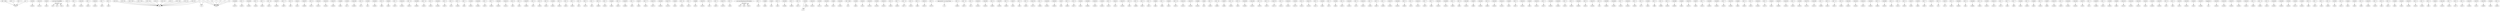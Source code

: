 digraph g {
0[label="i335 - b336"]
1[label="i335"]
0->1[label=""]
2[label="r1[i335]"]
3[label="$c254"]
2->3[label=""]
4[label="r1[$i113]"]
5[label="$c114"]
4->5[label=""]
6[label="r1[$i31]"]
7[label="$c32"]
6->7[label=""]
8[label="java.lang.StringBuffer"]
9[label="$r3"]
8->9[label="type"]
10[label="i335 + -1"]
10->1[label=""]
11[label="i335 - 4"]
12[label="$i9"]
11->12[label=""]
13[label="i335 - 1"]
14[label="$i47"]
13->14[label=""]
15[label="r1[$i133]"]
16[label="$c134"]
15->16[label=""]
17[label="i335 - 1"]
18[label="$i251"]
17->18[label=""]
19[label="r1[$i331]"]
20[label="$c332"]
19->20[label=""]
21[label="i335 - 7"]
22[label="$i97"]
21->22[label=""]
23[label="i335 - 3"]
24[label="$i43"]
23->24[label=""]
25[label="s334 | 4"]
26[label="s334"]
25->26[label=""]
27[label="r1[$i269]"]
28[label="$c270"]
27->28[label=""]
29[label="i335 - 2"]
30[label="$i197"]
29->30[label=""]
31[label="r1[$i199]"]
32[label="$c200"]
31->32[label=""]
33[label="i335 - 3"]
34[label="$i145"]
33->34[label=""]
35[label="i335 - 1"]
36[label="$i325"]
35->36[label=""]
37[label="i335 - 16"]
38[label="$i221"]
37->38[label=""]
39[label="r1[$i257]"]
40[label="$c258"]
39->40[label=""]
41[label="i335 - 17"]
42[label="$i287"]
41->42[label=""]
43[label="i335 - 9"]
44[label="$i67"]
43->44[label=""]
45[label="r1[$i21]"]
46[label="$c22"]
45->46[label=""]
47[label="r1[$i207]"]
48[label="$c208"]
47->48[label=""]
49[label="i335 - 6"]
50[label="$i127"]
49->50[label=""]
51[label="r1[$i101]"]
52[label="$c102"]
51->52[label=""]
53[label="r1[$i125]"]
54[label="$c126"]
53->54[label=""]
55[label="r1[$i227]"]
56[label="$c228"]
55->56[label=""]
57[label="r1[$i89]"]
58[label="$c90"]
57->58[label=""]
59[label="r1[i335]"]
60[label="$c17"]
59->60[label=""]
61[label="r1[$i159]"]
62[label="$c160"]
61->62[label=""]
63[label="i335 - 6"]
64[label="$i71"]
63->64[label=""]
65[label="r1[i335]"]
66[label="$c2"]
65->66[label=""]
67[label="r1[$i281]"]
68[label="$c282"]
67->68[label=""]
69[label="i335 - 8"]
70[label="$i65"]
69->70[label=""]
71[label="r1[$i55]"]
72[label="$c56"]
71->72[label=""]
73[label="i335 - 2"]
74[label="$i107"]
73->74[label=""]
75[label="r1[$i315]"]
76[label="$c316"]
75->76[label=""]
77[label="i335 - 15"]
78[label="$i223"]
77->78[label=""]
79[label="r1[$i299]"]
80[label="$c300"]
79->80[label=""]
81[label="i335 - 14"]
82[label="$i225"]
81->82[label=""]
83[label="i335 - 5"]
84[label="$i191"]
83->84[label=""]
85[label="r1[$i195]"]
86[label="$c196"]
85->86[label=""]
87[label="i335 - 3"]
88[label="$i247"]
87->88[label=""]
89[label="i335 - 2"]
90[label="$i13"]
89->90[label=""]
91[label="i335 - 1"]
92[label="$i109"]
91->92[label=""]
93[label="i335 - 1"]
94[label="$i81"]
93->94[label=""]
95[label="r1[i335]"]
96[label="$c301"]
95->96[label=""]
97[label="r1[$i259]"]
98[label="$c260"]
97->98[label=""]
99[label="i335 - 1"]
100[label="$i167"]
99->100[label=""]
101[label="i335 - 7"]
102[label="$i183"]
101->102[label=""]
103[label="r1[$i245]"]
104[label="$c246"]
103->104[label=""]
105[label="r1[$i121]"]
106[label="$c122"]
105->106[label=""]
107[label="0"]
108[label="z1"]
107->108[label=""]
109[label="i335 - 8"]
110[label="$i33"]
109->110[label=""]
111[label="i335 - 2"]
112[label="$i53"]
111->112[label=""]
113[label="1"]
113->108[label=""]
114[label="r1[$i297]"]
115[label="$c298"]
114->115[label=""]
116[label="i335 - 4"]
117[label="$i57"]
116->117[label=""]
118[label="i335 - 9"]
119[label="$i235"]
118->119[label=""]
120[label="i335 - 6"]
121[label="$i241"]
120->121[label=""]
122[label="r1[i335]"]
123[label="$c201"]
122->123[label=""]
124[label="i335 - 5"]
125[label="$i243"]
124->125[label=""]
126[label="i335 - 4"]
127[label="$i331"]
126->127[label=""]
128[label="i335 - 1"]
129[label="$i255"]
128->129[label=""]
130[label="i335 - 9"]
131[label="$i31"]
130->131[label=""]
132[label="i335 - 3"]
133[label="$i175"]
132->133[label=""]
134[label="i335 - 1"]
135[label="$i51"]
134->135[label=""]
136[label="i335 - 8"]
137[label="$i269"]
136->137[label=""]
138[label="i335 - 2"]
139[label="$i135"]
138->139[label=""]
140[label="r1[$i45]"]
141[label="$c46"]
140->141[label=""]
142[label="i335 - 4"]
143[label="$i315"]
142->143[label=""]
144[label="r1[$i267]"]
145[label="$c268"]
144->145[label=""]
146[label="i335 - 2"]
147[label="$i87"]
146->147[label=""]
148[label="r1[$i47]"]
149[label="$c48"]
148->149[label=""]
150[label="i335 - 17"]
151[label="$i219"]
150->151[label=""]
152[label="r1[$i271]"]
153[label="$c272"]
152->153[label=""]
154[label="r1[$i203]"]
155[label="$c204"]
154->155[label=""]
156[label="r1[$i177]"]
157[label="$c178"]
156->157[label=""]
158[label="r1[$i43]"]
159[label="$c44"]
158->159[label=""]
160[label="i335 - 10"]
161[label="$i233"]
160->161[label=""]
162[label="i335 - 1"]
163[label="$i113"]
162->163[label=""]
164[label="r1[$i69]"]
165[label="$c70"]
164->165[label=""]
166[label="r1[$i275]"]
167[label="$c276"]
166->167[label=""]
168[label="i335 - 5"]
169[label="$i27"]
168->169[label=""]
170[label="i335 - 3"]
171[label="$i307"]
170->171[label=""]
172[label="r1[$i277]"]
173[label="$c278"]
172->173[label=""]
174[label="i335 - 5"]
175[label="$i39"]
174->175[label=""]
176[label="java.lang.IllegalArgumentException"]
177[label="$r2"]
176->177[label="type"]
178[label="i335 - 1"]
179[label="$i15"]
178->179[label=""]
180[label="r1[$i85]"]
181[label="$c86"]
180->181[label=""]
182[label="r1[$i3]"]
183[label="$c4"]
182->183[label=""]
184[label="i335 - 3"]
185[label="$i23"]
184->185[label=""]
186[label="r1[$i185]"]
187[label="$c186"]
186->187[label=""]
188[label="i335 - 1"]
189[label="$i303"]
188->189[label=""]
190[label="i335 - 9"]
191[label="$i271"]
190->191[label=""]
192[label="r1[i335]"]
193[label="c0"]
192->193[label=""]
194[label="r1[$i213]"]
195[label="$c214"]
194->195[label=""]
196[label="r1[i335]"]
197[label="$c111"]
196->197[label=""]
198[label="r1[$i105]"]
199[label="$c106"]
198->199[label=""]
200[label="r1[$i9]"]
201[label="$c10"]
200->201[label=""]
202[label="r1[$i163]"]
203[label="$c164"]
202->203[label=""]
204[label="i335 - b336"]
205[label="$i3"]
204->205[label=""]
206[label="r1[i335]"]
207[label="$c83"]
206->207[label=""]
208[label="r1[$i13]"]
209[label="$c14"]
208->209[label=""]
210[label="r1[$i223]"]
211[label="$c224"]
210->211[label=""]
212[label="r1[i335]"]
213[label="$c139"]
212->213[label=""]
214[label="r1[$i221]"]
215[label="$c222"]
214->215[label=""]
216[label="i335 - 6"]
217[label="$i181"]
216->217[label=""]
218[label="i335 - 7"]
219[label="$i239"]
218->219[label=""]
220[label="i335 - 12"]
221[label="$i277"]
220->221[label=""]
222[label="i335 - 6"]
223[label="$i123"]
222->223[label=""]
224[label="i335 - 5"]
225[label="$i59"]
224->225[label=""]
226[label="r1[$i311]"]
227[label="$c312"]
226->227[label=""]
228[label="i335 - 5"]
229[label="$i179"]
228->229[label=""]
230[label="@parameter0: java.lang.String"]
231[label="r0"]
230->231[label=""]
232[label="i335 - 4"]
233[label="$i209"]
232->233[label=""]
234[label="s334 | 256"]
234->26[label=""]
235[label="i335 - 13"]
236[label="$i227"]
235->236[label=""]
237[label="i335 - 3"]
238[label="$i11"]
237->238[label=""]
239[label="r1[$i191]"]
240[label="$c192"]
239->240[label=""]
241[label="r1[$i193]"]
242[label="$c194"]
241->242[label=""]
243[label="i335 - 6"]
244[label="$i189"]
243->244[label=""]
245[label="r1[$i197]"]
246[label="$c198"]
245->246[label=""]
247[label="i335 - 3"]
248[label="$i259"]
247->248[label=""]
249[label="r1[$i27]"]
250[label="$c28"]
249->250[label=""]
251[label="i335 - 3"]
252[label="$i55"]
251->252[label=""]
253[label="i335 - 5"]
254[label="$i291"]
253->254[label=""]
255[label="r1[$i173]"]
256[label="$c174"]
255->256[label=""]
257[label="i335 - 2"]
258[label="$i305"]
257->258[label=""]
259[label="s334 | 16"]
259->26[label=""]
260[label="r1[$i235]"]
261[label="$c236"]
260->261[label=""]
262[label="r1[$i261]"]
263[label="$c262"]
262->263[label=""]
264[label="r1[$i7]"]
265[label="$c8"]
264->265[label=""]
266[label="i335 - 2"]
267[label="$i205"]
266->267[label=""]
268[label="i335 - 6"]
269[label="$i157"]
268->269[label=""]
270[label="r1[$i33]"]
271[label="$c34"]
270->271[label=""]
272[label="r1[$i305]"]
273[label="$c306"]
272->273[label=""]
274[label="r1[$i251]"]
275[label="$c252"]
274->275[label=""]
276[label="r1[i335]"]
277[label="$c202"]
276->277[label=""]
278[label="i335 - 2"]
279[label="$i115"]
278->279[label=""]
280[label="r1[$i11]"]
281[label="$c12"]
280->281[label=""]
282[label="r1[$i157]"]
283[label="$c158"]
282->283[label=""]
284[label="i335 - 4"]
285[label="$i25"]
284->285[label=""]
286[label="i335 - 4"]
287[label="$i309"]
286->287[label=""]
288[label="i335 - 3"]
289[label="$i207"]
288->289[label=""]
290[label="i335 - 5"]
291[label="$i211"]
290->291[label=""]
292[label="r1[$i81]"]
293[label="$c82"]
292->293[label=""]
294[label="i335 - 1"]
295[label="$i85"]
294->295[label=""]
296[label="r1[$i53]"]
297[label="$c54"]
296->297[label=""]
298[label="s334 | 65"]
298->26[label=""]
299[label="i335 - 10"]
300[label="$i273"]
299->300[label=""]
301[label="r1[$i131]"]
302[label="$c132"]
301->302[label=""]
303[label="r1[$i127]"]
304[label="$c128"]
303->304[label=""]
305[label="r1[$i99]"]
306[label="$c100"]
305->306[label=""]
307[label="r1[$i5]"]
308[label="$c6"]
307->308[label=""]
309[label="i335 - 3"]
310[label="$i195"]
309->310[label=""]
311[label="i335 - 16"]
312[label="$i285"]
311->312[label=""]
313[label="r1[$i97]"]
314[label="$c98"]
313->314[label=""]
315[label="i335 - 12"]
316[label="$i229"]
315->316[label=""]
317[label="i335 - 6"]
318[label="$i29"]
317->318[label=""]
319[label="r1[$i239]"]
320[label="$c240"]
319->320[label=""]
321[label="r1[$i129]"]
322[label="$c130"]
321->322[label=""]
323[label="i335 - 13"]
324[label="$i279"]
323->324[label=""]
325[label="i335 - 11"]
326[label="$i275"]
325->326[label=""]
327[label="r1[$i171]"]
328[label="$c172"]
327->328[label=""]
329[label="i335 - 5"]
330[label="$i121"]
329->330[label=""]
331[label="r1[$i161]"]
332[label="$c162"]
331->332[label=""]
333[label="r1[i335]"]
334[label="$c170"]
333->334[label=""]
335[label="i335 - 6"]
336[label="$i151"]
335->336[label=""]
337[label="$r7"]
8->337[label="type"]
338[label="r1[$i117]"]
339[label="$c118"]
338->339[label=""]
340[label="i335 - 3"]
341[label="$i117"]
340->341[label=""]
342[label="r1[i335]"]
343[label="$c49"]
342->343[label=""]
344[label="i335 - 5"]
345[label="$i73"]
344->345[label=""]
346[label="r1[i335]"]
347[label="$c50"]
346->347[label=""]
348[label="i335 - 8"]
349[label="$i237"]
348->349[label=""]
350[label="r1[$i181]"]
351[label="$c182"]
350->351[label=""]
352[label="i335 - 4"]
353[label="$i75"]
352->353[label=""]
354[label="r1[$i231]"]
355[label="$c232"]
354->355[label=""]
356[label="i335 - 2"]
357[label="$i165"]
356->357[label=""]
358[label="i335 - 2"]
359[label="$i257"]
358->359[label=""]
360[label="i335 - 1"]
361[label="$i199"]
360->361[label=""]
362[label="$r6"]
176->362[label="type"]
363[label="r1[$i317]"]
364[label="$c318"]
363->364[label=""]
365[label="r1[$i229]"]
366[label="$c230"]
365->366[label=""]
367[label="5"]
368[label="b336"]
367->368[label=""]
369[label="i335 - 5"]
370[label="$i263"]
369->370[label=""]
371[label="i335 - 2"]
372[label="$i79"]
371->372[label=""]
373[label="r1[$i151]"]
374[label="$c152"]
373->374[label=""]
113->368[label=""]
375[label="i335 - 7"]
376[label="$i187"]
375->376[label=""]
377[label="i335 - 7"]
378[label="$i63"]
377->378[label=""]
379[label="r1[$i225]"]
380[label="$c226"]
379->380[label=""]
381[label="r1[$i209]"]
382[label="$c210"]
381->382[label=""]
383[label="i335 - 1"]
384[label="$i203"]
383->384[label=""]
385[label="i335 - 6"]
386[label="$i95"]
385->386[label=""]
387[label="r1[$i149]"]
388[label="$c150"]
387->388[label=""]
389[label="s334 | 66"]
389->26[label=""]
390[label="r1[$i67]"]
391[label="$c68"]
390->391[label=""]
107->26[label=""]
392[label="r1[$i165]"]
393[label="$c166"]
392->393[label=""]
394[label="s334 | 2015"]
394->26[label=""]
395[label="i335 - 6"]
396[label="$i265"]
395->396[label=""]
397[label="r1[$i243]"]
398[label="$c244"]
397->398[label=""]
399[label="r1[$i141]"]
400[label="$c142"]
399->400[label=""]
401[label="r1[$i39]"]
402[label="$c40"]
401->402[label=""]
403[label="i335 - 3"]
404[label="$i317"]
403->404[label=""]
405[label="r1[$i215]"]
406[label="$c216"]
405->406[label=""]
407[label="r1[$i91]"]
408[label="$c92"]
407->408[label=""]
409[label="r1[$i313]"]
410[label="$c314"]
409->410[label=""]
411[label="i335 - 1"]
412[label="$i137"]
411->412[label=""]
413[label="r1[$i329]"]
414[label="$c330"]
413->414[label=""]
415[label="r1[$i303]"]
416[label="$c304"]
415->416[label=""]
417[label="i335 - 3"]
418[label="$i133"]
417->418[label=""]
419[label="i335 - 2"]
420[label="$i319"]
419->420[label=""]
421[label="r1[$i265]"]
422[label="$c266"]
421->422[label=""]
423[label="i335 - 6"]
424[label="$i313"]
423->424[label=""]
425[label="r1[$i137]"]
426[label="$c138"]
425->426[label=""]
427[label="i335 - 6"]
428[label="$i5"]
427->428[label=""]
429[label="18"]
429->368[label=""]
430[label="r1[$i295]"]
431[label="$c296"]
430->431[label=""]
432[label="r1[$i189]"]
433[label="$c190"]
432->433[label=""]
434[label="i335 - 7"]
435[label="$i153"]
434->435[label=""]
436[label="r1[$i319]"]
437[label="$c320"]
436->437[label=""]
438[label="7"]
438->368[label=""]
439[label="i335 - 3"]
440[label="$i329"]
439->440[label=""]
441[label="8"]
441->368[label=""]
442[label="i335 - 3"]
443[label="$i77"]
442->443[label=""]
444[label="r1[i335]"]
445[label="$c84"]
444->445[label=""]
446[label="9"]
446->368[label=""]
447[label="i335 - 3"]
448[label="$i89"]
447->448[label=""]
449[label="10"]
449->368[label=""]
450[label="i335 - 6"]
451[label="$i289"]
450->451[label=""]
452[label="i335 - 5"]
453[label="$i159"]
452->453[label=""]
454[label="s334 | 1024"]
454->26[label=""]
455[label="r1[$i289]"]
456[label="$c290"]
455->456[label=""]
457[label="r1[$i93]"]
458[label="$c94"]
457->458[label=""]
459[label="r1[$i273]"]
460[label="$c274"]
459->460[label=""]
461[label="r1[$i57]"]
462[label="$c58"]
461->462[label=""]
463[label="i335 - 7"]
464[label="$i215"]
463->464[label=""]
465[label="r1[$i205]"]
466[label="$c206"]
465->466[label=""]
467[label="r1[$i263]"]
468[label="$c264"]
467->468[label=""]
469[label="i335 - 7"]
470[label="$i125"]
469->470[label=""]
471[label="r1[$i179]"]
472[label="$c180"]
471->472[label=""]
473[label="i335 + -1"]
473->1[label=""]
474[label="r1[$i65]"]
475[label="$c66"]
474->475[label=""]
476[label="i335 - 4"]
477[label="$i245"]
476->477[label=""]
478[label="i335 - 5"]
479[label="$i101"]
478->479[label=""]
480[label="r1[$i325]"]
481[label="$c326"]
480->481[label=""]
482[label="i335 - 2"]
483[label="$i173"]
482->483[label=""]
484[label="r1[$i41]"]
485[label="$c42"]
484->485[label=""]
486[label="r1[$i307]"]
487[label="$c308"]
486->487[label=""]
488[label="s334 | 64"]
488->26[label=""]
489[label="r1[$i153]"]
490[label="$c154"]
489->490[label=""]
491[label="i335 - 2"]
492[label="$i143"]
491->492[label=""]
493[label="r1[i335]"]
494[label="$c253"]
493->494[label=""]
495[label="r1[$i175]"]
496[label="$c176"]
495->496[label=""]
497[label="r1[$i109]"]
498[label="$c110"]
497->498[label=""]
499[label="i335 - 1"]
500[label="$i299"]
499->500[label=""]
501[label="$r11"]
8->501[label="type"]
502[label="i335 - 4"]
503[label="$i161"]
502->503[label=""]
504[label="i335 - 11"]
505[label="$i231"]
504->505[label=""]
506[label="i335 - 8"]
507[label="$i185"]
506->507[label=""]
508[label="r1[$i219]"]
509[label="$c220"]
508->509[label=""]
510[label="r1[$i143]"]
511[label="$c144"]
510->511[label=""]
512[label="r1[$i321]"]
513[label="$c322"]
512->513[label=""]
514[label="r1[$i291]"]
515[label="$c292"]
514->515[label=""]
516[label="i335 - 3"]
517[label="$i295"]
516->517[label=""]
518[label="r1[$i309]"]
519[label="$c310"]
518->519[label=""]
520[label="i335 - 4"]
521[label="$i261"]
520->521[label=""]
522[label="i335 - 4"]
523[label="$i131"]
522->523[label=""]
524[label="i335 - 4"]
525[label="$i103"]
524->525[label=""]
526[label="r1[$i37]"]
527[label="$c38"]
526->527[label=""]
528[label="r1[$i79]"]
529[label="$c80"]
528->529[label=""]
530[label="i335 - 7"]
531[label="$i267"]
530->531[label=""]
532[label="r1[$i217]"]
533[label="$c218"]
532->533[label=""]
534[label="i335 - 5"]
535[label="$i7"]
534->535[label=""]
536[label="$i1 - 1"]
536->1[label=""]
537[label="r1[$i71]"]
538[label="$c72"]
537->538[label=""]
539[label="i335 - 2"]
540[label="$i327"]
539->540[label=""]
541[label="r1[$i283]"]
542[label="$c284"]
541->542[label=""]
543[label="i335 - 4"]
544[label="$i41"]
543->544[label=""]
545[label="r1[$i285]"]
546[label="$c286"]
545->546[label=""]
547[label="i335 - 14"]
548[label="$i281"]
547->548[label=""]
549[label="r1[i335]"]
550[label="$c323"]
549->550[label=""]
551[label="r1[$i211]"]
552[label="$c212"]
551->552[label=""]
553[label="i335 - 1"]
554[label="$i171"]
553->554[label=""]
555[label="i335 - 7"]
556[label="$i35"]
555->556[label=""]
557[label="i335 - 7"]
558[label="$i69"]
557->558[label=""]
559[label="r1[$i29]"]
560[label="$c30"]
559->560[label=""]
561[label="i335 - 3"]
562[label="$i163"]
561->562[label=""]
563[label="r1[$i63]"]
564[label="$c64"]
563->564[label=""]
565[label="i335 - 3"]
566[label="$i105"]
565->566[label=""]
567[label="r1[$i87]"]
568[label="$c88"]
567->568[label=""]
569[label="r1[$i147]"]
570[label="$c148"]
569->570[label=""]
571[label="i335 - 2"]
572[label="$i297"]
571->572[label=""]
573[label="r1[$i183]"]
574[label="$c184"]
573->574[label=""]
575[label="r1[$i145]"]
576[label="$c146"]
575->576[label=""]
577[label="r1[$i77]"]
578[label="$c78"]
577->578[label=""]
579[label="i335 - 2"]
580[label="$i21"]
579->580[label=""]
581[label="r1[$i287]"]
582[label="$c288"]
581->582[label=""]
583[label="i335 - 1"]
584[label="$i141"]
583->584[label=""]
585[label="r1[i335]"]
586[label="$c302"]
585->586[label=""]
587[label="r1[$i95]"]
588[label="$c96"]
587->588[label=""]
589[label="r1[$i115]"]
590[label="$c116"]
589->590[label=""]
591[label="$r10"]
176->591[label="type"]
592[label="r1[$i135]"]
593[label="$c136"]
592->593[label=""]
594[label="r1[$i123]"]
595[label="$c124"]
594->595[label=""]
596[label="r1[$i15]"]
597[label="$c16"]
596->597[label=""]
598[label="r1[i335]"]
599[label="$c169"]
598->599[label=""]
600[label="r1[$i237]"]
601[label="$c238"]
600->601[label=""]
602[label="i335 - 6"]
603[label="$i37"]
602->603[label=""]
604[label="i335 - 2"]
605[label="$i45"]
604->605[label=""]
606[label="r1[$i75]"]
607[label="$c76"]
606->607[label=""]
608[label="r1[$i103]"]
609[label="$c104"]
608->609[label=""]
610[label="r1[$i23]"]
611[label="$c24"]
610->611[label=""]
612[label="r1[$i187]"]
613[label="$c188"]
612->613[label=""]
614[label="lengthof r1"]
615[label="$i1"]
614->615[label=""]
616[label="r1[$i233]"]
617[label="$c234"]
616->617[label=""]
618[label="r1[$i155]"]
619[label="$c156"]
618->619[label=""]
620[label="r1[$i327]"]
621[label="$c328"]
620->621[label=""]
622[label="r1[$i255]"]
623[label="$c256"]
622->623[label=""]
624[label="r1[$i241]"]
625[label="$c242"]
624->625[label=""]
626[label="i335 - 2"]
627[label="$i249"]
626->627[label=""]
628[label="i335 - 15"]
629[label="$i283"]
628->629[label=""]
630[label="i335 - 6"]
631[label="$i213"]
630->631[label=""]
632[label="r1[$i249]"]
633[label="$c250"]
632->633[label=""]
634[label="r1[$i293]"]
635[label="$c294"]
634->635[label=""]
636[label="r1[i335]"]
637[label="$c140"]
636->637[label=""]
638[label="r1[i335]"]
639[label="$c112"]
638->639[label=""]
640[label="r1[i335]"]
641[label="$c324"]
640->641[label=""]
642[label="i335 - 5"]
643[label="$i93"]
642->643[label=""]
644[label="i335 - 1"]
645[label="$i321"]
644->645[label=""]
646[label="i335 - 1"]
647[label="$i19"]
646->647[label=""]
648[label="i335 - 4"]
649[label="$i293"]
648->649[label=""]
650[label="r1[i335]"]
651[label="$c18"]
650->651[label=""]
652[label="i335 - 8"]
653[label="$i217"]
652->653[label=""]
654[label="s334 | 192"]
654->26[label=""]
655[label="r1[$i61]"]
656[label="$c62"]
655->656[label=""]
657[label="r1[$i25]"]
658[label="$c26"]
657->658[label=""]
659[label="i335 - 6"]
660[label="$i99"]
659->660[label=""]
661[label="s334 | 8"]
661->26[label=""]
662[label="r1[$i247]"]
663[label="$c248"]
662->663[label=""]
664[label="i335 - 5"]
665[label="$i129"]
664->665[label=""]
666[label="i335 - 6"]
667[label="$i61"]
666->667[label=""]
668[label="i335 - 5"]
669[label="$i311"]
668->669[label=""]
670[label="r1[$i59]"]
671[label="$c60"]
670->671[label=""]
672[label="r1[$i19]"]
673[label="$c20"]
672->673[label=""]
674[label="r1[$i107]"]
675[label="$c108"]
674->675[label=""]
676[label="i335 - 4"]
677[label="$i119"]
676->677[label=""]
678[label="i335 - 5"]
679[label="$i149"]
678->679[label=""]
680[label="i335 - 4"]
681[label="$i91"]
680->681[label=""]
682[label="r1[$i51]"]
683[label="$c52"]
682->683[label=""]
684[label="r1[$i119]"]
685[label="$c120"]
684->685[label=""]
686[label="i335 - 7"]
687[label="$i155"]
686->687[label=""]
688[label="i335 - 4"]
689[label="$i177"]
688->689[label=""]
690[label="i335 - 4"]
691[label="$i147"]
690->691[label=""]
692[label="$c333"]
192->692[label=""]
692->193[label=""]
693[label="r1[$i167]"]
694[label="$c168"]
693->694[label=""]
695[label="s334 | 512"]
695->26[label=""]
696[label="r1[$i73]"]
697[label="$c74"]
696->697[label=""]
698[label="r1[$i279]"]
699[label="$c280"]
698->699[label=""]
700[label="r1[$i35]"]
701[label="$c36"]
700->701[label=""]
702[label="i335 - 4"]
703[label="$i193"]
702->703[label=""]
}